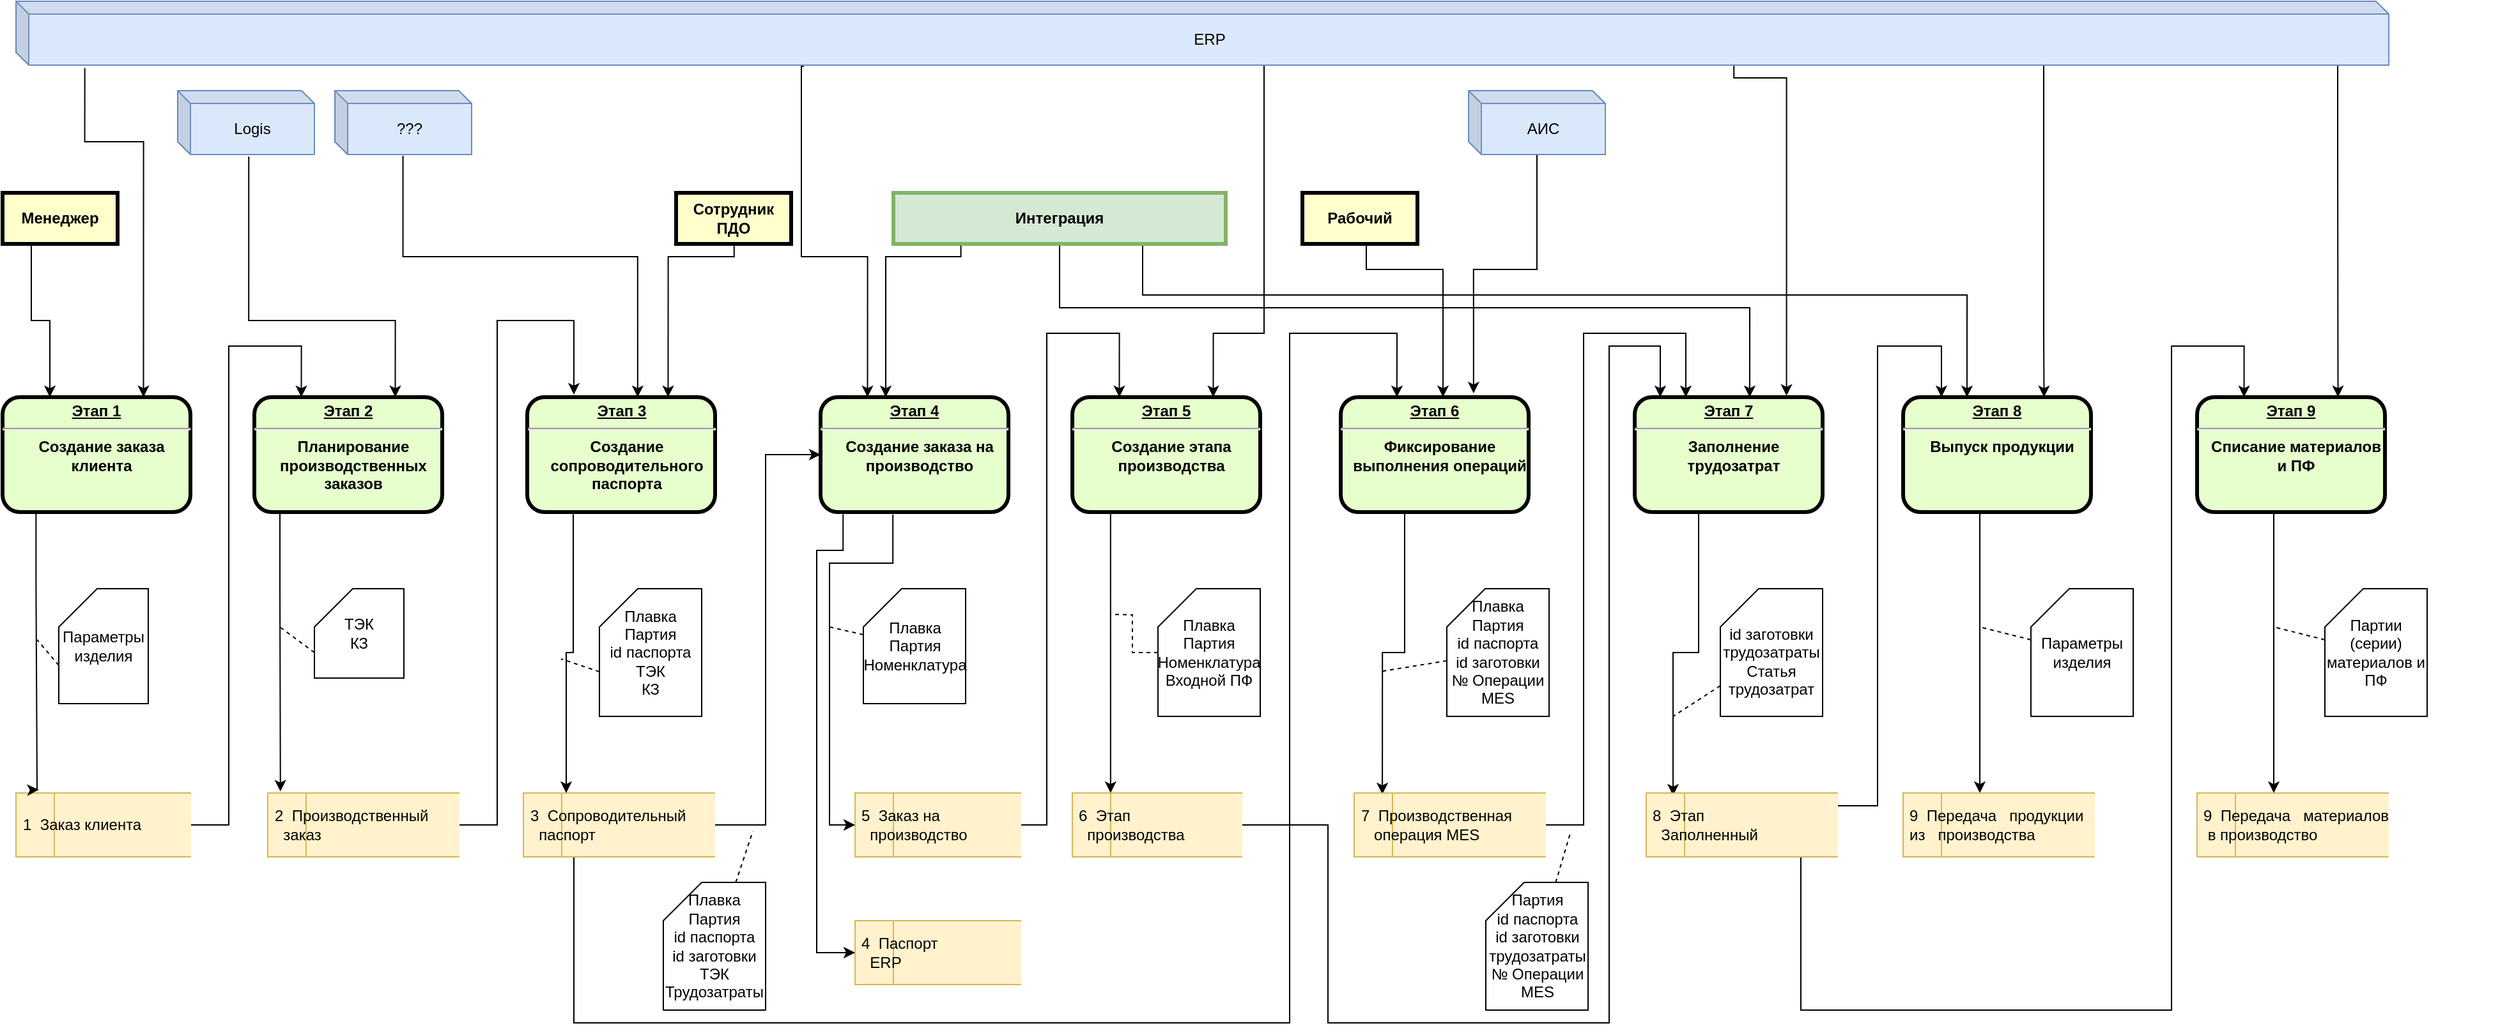 <mxfile version="20.2.3" type="github">
  <diagram name="Page-1" id="c7558073-3199-34d8-9f00-42111426c3f3">
    <mxGraphModel dx="2191" dy="830" grid="1" gridSize="10" guides="1" tooltips="1" connect="1" arrows="1" fold="1" page="1" pageScale="1" pageWidth="826" pageHeight="1169" background="none" math="0" shadow="0">
      <root>
        <mxCell id="0" />
        <mxCell id="1" parent="0" />
        <mxCell id="8" value="&lt;p style=&quot;margin: 0px; margin-top: 4px; text-align: center; text-decoration: underline;&quot;&gt;&lt;strong&gt;Этап 1&lt;/strong&gt;&lt;/p&gt;&lt;hr&gt;&lt;p style=&quot;margin: 0px; margin-left: 8px;&quot;&gt;Создание заказа клиента&lt;/p&gt;" style="verticalAlign=middle;align=center;overflow=fill;fontSize=12;fontFamily=Helvetica;html=1;rounded=1;fontStyle=1;strokeWidth=3;fillColor=#E6FFCC;whiteSpace=wrap;" parent="1" vertex="1">
          <mxGeometry x="-797" y="320" width="147" height="90" as="geometry" />
        </mxCell>
        <mxCell id="12" value="Менеджер" style="whiteSpace=wrap;align=center;verticalAlign=middle;fontStyle=1;strokeWidth=3;fillColor=#FFFFCC" parent="1" vertex="1">
          <mxGeometry x="-797" y="160" width="90" height="40" as="geometry" />
        </mxCell>
        <mxCell id="iLyNXibkhxgOzHxXVg3C-126" style="edgeStyle=orthogonalEdgeStyle;rounded=0;orthogonalLoop=1;jettySize=auto;html=1;entryX=0.75;entryY=0;entryDx=0;entryDy=0;" parent="1" source="iLyNXibkhxgOzHxXVg3C-97" target="iLyNXibkhxgOzHxXVg3C-110" edge="1">
          <mxGeometry relative="1" as="geometry">
            <Array as="points">
              <mxPoint x="800" y="270" />
              <mxPoint x="800" y="270" />
            </Array>
          </mxGeometry>
        </mxCell>
        <mxCell id="iLyNXibkhxgOzHxXVg3C-128" style="edgeStyle=orthogonalEdgeStyle;rounded=0;orthogonalLoop=1;jettySize=auto;html=1;strokeWidth=1;entryX=0.808;entryY=-0.012;entryDx=0;entryDy=0;entryPerimeter=0;exitX=0.724;exitY=0.992;exitDx=0;exitDy=0;exitPerimeter=0;shadow=0;" parent="1" source="iLyNXibkhxgOzHxXVg3C-97" target="iLyNXibkhxgOzHxXVg3C-109" edge="1">
          <mxGeometry relative="1" as="geometry">
            <Array as="points">
              <mxPoint x="558" y="70" />
              <mxPoint x="599" y="70" />
            </Array>
            <mxPoint x="620" y="220" as="targetPoint" />
          </mxGeometry>
        </mxCell>
        <mxCell id="gDf4PboOrb0UgYzDx0ND-14" style="edgeStyle=orthogonalEdgeStyle;rounded=0;orthogonalLoop=1;jettySize=auto;html=1;entryX=0.75;entryY=0;entryDx=0;entryDy=0;" parent="1" source="iLyNXibkhxgOzHxXVg3C-97" target="gDf4PboOrb0UgYzDx0ND-12" edge="1">
          <mxGeometry relative="1" as="geometry">
            <mxPoint x="150" y="318" as="targetPoint" />
            <Array as="points">
              <mxPoint x="190" y="270" />
              <mxPoint x="150" y="270" />
            </Array>
          </mxGeometry>
        </mxCell>
        <mxCell id="gDf4PboOrb0UgYzDx0ND-22" style="edgeStyle=orthogonalEdgeStyle;rounded=0;orthogonalLoop=1;jettySize=auto;html=1;entryX=0.75;entryY=0;entryDx=0;entryDy=0;endArrow=classic;endFill=1;strokeWidth=1;" parent="1" source="iLyNXibkhxgOzHxXVg3C-97" target="gDf4PboOrb0UgYzDx0ND-18" edge="1">
          <mxGeometry relative="1" as="geometry">
            <Array as="points">
              <mxPoint x="1030" y="120" />
              <mxPoint x="1030" y="120" />
            </Array>
          </mxGeometry>
        </mxCell>
        <mxCell id="iLyNXibkhxgOzHxXVg3C-97" value="ERP" style="shape=cube;whiteSpace=wrap;html=1;boundedLbl=1;backgroundOutline=1;darkOpacity=0.05;darkOpacity2=0.1;size=10;fillColor=#dae8fc;strokeColor=#6c8ebf;" parent="1" vertex="1">
          <mxGeometry x="-786.5" y="10" width="1856.5" height="50" as="geometry" />
        </mxCell>
        <mxCell id="iLyNXibkhxgOzHxXVg3C-98" value="Logis" style="shape=cube;whiteSpace=wrap;html=1;boundedLbl=1;backgroundOutline=1;darkOpacity=0.05;darkOpacity2=0.1;size=10;fillColor=#dae8fc;strokeColor=#6c8ebf;" parent="1" vertex="1">
          <mxGeometry x="-660" y="80" width="107" height="50" as="geometry" />
        </mxCell>
        <mxCell id="iLyNXibkhxgOzHxXVg3C-99" value="???" style="shape=cube;whiteSpace=wrap;html=1;boundedLbl=1;backgroundOutline=1;darkOpacity=0.05;darkOpacity2=0.1;size=10;fillColor=#dae8fc;strokeColor=#6c8ebf;" parent="1" vertex="1">
          <mxGeometry x="-537" y="80" width="107" height="50" as="geometry" />
        </mxCell>
        <mxCell id="iLyNXibkhxgOzHxXVg3C-123" style="edgeStyle=orthogonalEdgeStyle;rounded=0;orthogonalLoop=1;jettySize=auto;html=1;entryX=0.707;entryY=-0.033;entryDx=0;entryDy=0;entryPerimeter=0;" parent="1" source="iLyNXibkhxgOzHxXVg3C-100" target="iLyNXibkhxgOzHxXVg3C-108" edge="1">
          <mxGeometry relative="1" as="geometry">
            <mxPoint x="158" y="320" as="targetPoint" />
            <Array as="points">
              <mxPoint x="404" y="220" />
              <mxPoint x="354" y="220" />
            </Array>
          </mxGeometry>
        </mxCell>
        <mxCell id="iLyNXibkhxgOzHxXVg3C-100" value="АИС" style="shape=cube;whiteSpace=wrap;html=1;boundedLbl=1;backgroundOutline=1;darkOpacity=0.05;darkOpacity2=0.1;size=10;fillColor=#dae8fc;strokeColor=#6c8ebf;" parent="1" vertex="1">
          <mxGeometry x="350" y="80" width="107" height="50" as="geometry" />
        </mxCell>
        <mxCell id="iLyNXibkhxgOzHxXVg3C-102" value="Сотрудник ПДО" style="whiteSpace=wrap;align=center;verticalAlign=middle;fontStyle=1;strokeWidth=3;fillColor=#FFFFCC" parent="1" vertex="1">
          <mxGeometry x="-270" y="160" width="90" height="40" as="geometry" />
        </mxCell>
        <mxCell id="iLyNXibkhxgOzHxXVg3C-120" style="edgeStyle=orthogonalEdgeStyle;rounded=0;orthogonalLoop=1;jettySize=auto;html=1;strokeWidth=1;entryX=0.612;entryY=0;entryDx=0;entryDy=0;entryPerimeter=0;shadow=0;" parent="1" source="iLyNXibkhxgOzHxXVg3C-103" target="iLyNXibkhxgOzHxXVg3C-109" edge="1">
          <mxGeometry relative="1" as="geometry">
            <Array as="points">
              <mxPoint x="30" y="250" />
              <mxPoint x="570" y="250" />
            </Array>
            <mxPoint x="540" y="320" as="targetPoint" />
          </mxGeometry>
        </mxCell>
        <mxCell id="iLyNXibkhxgOzHxXVg3C-121" style="edgeStyle=orthogonalEdgeStyle;rounded=0;orthogonalLoop=1;jettySize=auto;html=1;exitX=0.75;exitY=1;exitDx=0;exitDy=0;entryX=0.34;entryY=0;entryDx=0;entryDy=0;entryPerimeter=0;" parent="1" source="iLyNXibkhxgOzHxXVg3C-103" target="iLyNXibkhxgOzHxXVg3C-110" edge="1">
          <mxGeometry relative="1" as="geometry">
            <mxPoint x="540" y="300" as="targetPoint" />
            <Array as="points">
              <mxPoint x="95" y="240" />
              <mxPoint x="740" y="240" />
            </Array>
          </mxGeometry>
        </mxCell>
        <mxCell id="iLyNXibkhxgOzHxXVg3C-103" value="Интеграция" style="whiteSpace=wrap;align=center;verticalAlign=middle;fontStyle=1;strokeWidth=3;fillColor=#d5e8d4;strokeColor=#82b366;" parent="1" vertex="1">
          <mxGeometry x="-100" y="160" width="260" height="40" as="geometry" />
        </mxCell>
        <mxCell id="iLyNXibkhxgOzHxXVg3C-119" style="edgeStyle=orthogonalEdgeStyle;rounded=0;orthogonalLoop=1;jettySize=auto;html=1;" parent="1" source="iLyNXibkhxgOzHxXVg3C-104" target="iLyNXibkhxgOzHxXVg3C-108" edge="1">
          <mxGeometry relative="1" as="geometry">
            <Array as="points">
              <mxPoint x="270" y="220" />
              <mxPoint x="330" y="220" />
            </Array>
          </mxGeometry>
        </mxCell>
        <mxCell id="iLyNXibkhxgOzHxXVg3C-104" value="Рабочий" style="whiteSpace=wrap;align=center;verticalAlign=middle;fontStyle=1;strokeWidth=3;fillColor=#FFFFCC" parent="1" vertex="1">
          <mxGeometry x="220" y="160" width="90" height="40" as="geometry" />
        </mxCell>
        <mxCell id="iLyNXibkhxgOzHxXVg3C-105" value="&lt;p style=&quot;margin: 0px; margin-top: 4px; text-align: center; text-decoration: underline;&quot;&gt;&lt;strong&gt;Этап 2&lt;/strong&gt;&lt;/p&gt;&lt;hr&gt;&lt;p style=&quot;margin: 0px; margin-left: 8px;&quot;&gt;Планирование производственных заказов&lt;/p&gt;" style="verticalAlign=middle;align=center;overflow=fill;fontSize=12;fontFamily=Helvetica;html=1;rounded=1;fontStyle=1;strokeWidth=3;fillColor=#E6FFCC;whiteSpace=wrap;" parent="1" vertex="1">
          <mxGeometry x="-600" y="320" width="147" height="90" as="geometry" />
        </mxCell>
        <mxCell id="iLyNXibkhxgOzHxXVg3C-106" value="&lt;p style=&quot;margin: 0px; margin-top: 4px; text-align: center; text-decoration: underline;&quot;&gt;&lt;strong&gt;Этап 3&lt;/strong&gt;&lt;/p&gt;&lt;hr&gt;&lt;p style=&quot;margin: 0px; margin-left: 8px;&quot;&gt;Создание сопроводительного паспорта&lt;/p&gt;" style="verticalAlign=middle;align=center;overflow=fill;fontSize=12;fontFamily=Helvetica;html=1;rounded=1;fontStyle=1;strokeWidth=3;fillColor=#E6FFCC;whiteSpace=wrap;" parent="1" vertex="1">
          <mxGeometry x="-386.5" y="320" width="147" height="90" as="geometry" />
        </mxCell>
        <mxCell id="iLyNXibkhxgOzHxXVg3C-158" style="edgeStyle=orthogonalEdgeStyle;rounded=0;orthogonalLoop=1;jettySize=auto;html=1;entryX=0.225;entryY=0;entryDx=0;entryDy=0;exitX=0.335;exitY=1.002;exitDx=0;exitDy=0;exitPerimeter=0;entryPerimeter=0;strokeWidth=1;shadow=0;" parent="1" source="gDf4PboOrb0UgYzDx0ND-12" target="iLyNXibkhxgOzHxXVg3C-134" edge="1">
          <mxGeometry relative="1" as="geometry">
            <mxPoint x="-130" y="820" as="targetPoint" />
            <Array as="points">
              <mxPoint x="70" y="410" />
            </Array>
          </mxGeometry>
        </mxCell>
        <mxCell id="iLyNXibkhxgOzHxXVg3C-107" value="&lt;p style=&quot;margin: 0px; margin-top: 4px; text-align: center; text-decoration: underline;&quot;&gt;&lt;strong&gt;Этап 4&lt;/strong&gt;&lt;/p&gt;&lt;hr&gt;&lt;p style=&quot;margin: 0px; margin-left: 8px;&quot;&gt;Создание заказа на производство&lt;/p&gt;" style="verticalAlign=middle;align=center;overflow=fill;fontSize=12;fontFamily=Helvetica;html=1;rounded=1;fontStyle=1;strokeWidth=3;fillColor=#E6FFCC;whiteSpace=wrap;" parent="1" vertex="1">
          <mxGeometry x="-157" y="320" width="147" height="90" as="geometry" />
        </mxCell>
        <mxCell id="iLyNXibkhxgOzHxXVg3C-148" style="edgeStyle=orthogonalEdgeStyle;rounded=0;orthogonalLoop=1;jettySize=auto;html=1;entryX=0.147;entryY=0.02;entryDx=0;entryDy=0;entryPerimeter=0;strokeWidth=1;shadow=0;sketch=0;" parent="1" source="iLyNXibkhxgOzHxXVg3C-108" target="iLyNXibkhxgOzHxXVg3C-135" edge="1">
          <mxGeometry relative="1" as="geometry">
            <Array as="points">
              <mxPoint x="300" y="520" />
              <mxPoint x="282" y="520" />
            </Array>
          </mxGeometry>
        </mxCell>
        <mxCell id="iLyNXibkhxgOzHxXVg3C-108" value="&lt;p style=&quot;margin: 0px; margin-top: 4px; text-align: center; text-decoration: underline;&quot;&gt;&lt;strong&gt;Этап 6&lt;/strong&gt;&lt;/p&gt;&lt;hr&gt;&lt;p style=&quot;margin: 0px; margin-left: 8px;&quot;&gt;Фиксирование выполнения операций&lt;/p&gt;" style="verticalAlign=middle;align=center;overflow=fill;fontSize=12;fontFamily=Helvetica;html=1;rounded=1;fontStyle=1;strokeWidth=3;fillColor=#E6FFCC;whiteSpace=wrap;" parent="1" vertex="1">
          <mxGeometry x="250" y="320" width="147" height="90" as="geometry" />
        </mxCell>
        <mxCell id="iLyNXibkhxgOzHxXVg3C-151" style="edgeStyle=orthogonalEdgeStyle;rounded=0;orthogonalLoop=1;jettySize=auto;html=1;entryX=0.14;entryY=0.04;entryDx=0;entryDy=0;entryPerimeter=0;" parent="1" source="iLyNXibkhxgOzHxXVg3C-109" target="iLyNXibkhxgOzHxXVg3C-136" edge="1">
          <mxGeometry relative="1" as="geometry">
            <Array as="points">
              <mxPoint x="530" y="520" />
              <mxPoint x="510" y="520" />
            </Array>
          </mxGeometry>
        </mxCell>
        <mxCell id="iLyNXibkhxgOzHxXVg3C-109" value="&lt;p style=&quot;margin: 0px; margin-top: 4px; text-align: center; text-decoration: underline;&quot;&gt;&lt;strong&gt;Этап 7&lt;/strong&gt;&lt;/p&gt;&lt;hr&gt;&lt;p style=&quot;margin: 0px; margin-left: 8px;&quot;&gt;Заполнение трудозатрат&lt;/p&gt;" style="verticalAlign=middle;align=center;overflow=fill;fontSize=12;fontFamily=Helvetica;html=1;rounded=1;fontStyle=1;strokeWidth=3;fillColor=#E6FFCC;whiteSpace=wrap;shadow=0;" parent="1" vertex="1">
          <mxGeometry x="480" y="320" width="147" height="90" as="geometry" />
        </mxCell>
        <mxCell id="iLyNXibkhxgOzHxXVg3C-155" style="edgeStyle=orthogonalEdgeStyle;rounded=0;orthogonalLoop=1;jettySize=auto;html=1;" parent="1" source="iLyNXibkhxgOzHxXVg3C-110" target="iLyNXibkhxgOzHxXVg3C-137" edge="1">
          <mxGeometry relative="1" as="geometry">
            <Array as="points">
              <mxPoint x="750" y="550" />
              <mxPoint x="750" y="550" />
            </Array>
          </mxGeometry>
        </mxCell>
        <mxCell id="iLyNXibkhxgOzHxXVg3C-110" value="&lt;p style=&quot;margin: 0px; margin-top: 4px; text-align: center; text-decoration: underline;&quot;&gt;&lt;strong&gt;Этап 8&lt;/strong&gt;&lt;/p&gt;&lt;hr&gt;&lt;p style=&quot;margin: 0px; margin-left: 8px;&quot;&gt;Выпуск продукции&lt;/p&gt;" style="verticalAlign=middle;align=center;overflow=fill;fontSize=12;fontFamily=Helvetica;html=1;rounded=1;fontStyle=1;strokeWidth=3;fillColor=#E6FFCC;whiteSpace=wrap;" parent="1" vertex="1">
          <mxGeometry x="690" y="320" width="147" height="90" as="geometry" />
        </mxCell>
        <mxCell id="iLyNXibkhxgOzHxXVg3C-129" value="1&lt;span style=&quot;white-space: pre;&quot;&gt;	&lt;/span&gt;&amp;nbsp;Заказ клиента" style="html=1;dashed=0;whitespace=wrap;shape=mxgraph.dfd.dataStoreID;align=left;spacingLeft=3;points=[[0,0],[0.5,0],[1,0],[0,0.5],[1,0.5],[0,1],[0.5,1],[1,1]];fillColor=#fff2cc;strokeColor=#d6b656;" parent="1" vertex="1">
          <mxGeometry x="-786.5" y="630" width="137" height="50" as="geometry" />
        </mxCell>
        <mxCell id="iLyNXibkhxgOzHxXVg3C-130" value="2&lt;span style=&quot;white-space: pre;&quot;&gt;	&lt;/span&gt;&amp;nbsp;Производственный &lt;span style=&quot;white-space: pre;&quot;&gt;	&lt;/span&gt;&amp;nbsp;заказ" style="html=1;dashed=0;whitespace=wrap;shape=mxgraph.dfd.dataStoreID;align=left;spacingLeft=3;points=[[0,0],[0.5,0],[1,0],[0,0.5],[1,0.5],[0,1],[0.5,1],[1,1]];whiteSpace=wrap;fillColor=#fff2cc;strokeColor=#d6b656;" parent="1" vertex="1">
          <mxGeometry x="-589.5" y="630" width="150" height="50" as="geometry" />
        </mxCell>
        <mxCell id="iLyNXibkhxgOzHxXVg3C-143" style="edgeStyle=orthogonalEdgeStyle;rounded=0;orthogonalLoop=1;jettySize=auto;html=1;entryX=0.299;entryY=0;entryDx=0;entryDy=0;entryPerimeter=0;" parent="1" source="iLyNXibkhxgOzHxXVg3C-131" target="iLyNXibkhxgOzHxXVg3C-108" edge="1">
          <mxGeometry relative="1" as="geometry">
            <mxPoint x="250" y="300" as="targetPoint" />
            <Array as="points">
              <mxPoint x="-350" y="810" />
              <mxPoint x="210" y="810" />
              <mxPoint x="210" y="270" />
              <mxPoint x="294" y="270" />
            </Array>
          </mxGeometry>
        </mxCell>
        <mxCell id="iLyNXibkhxgOzHxXVg3C-131" value="3&lt;span style=&quot;white-space: pre;&quot;&gt;	&lt;/span&gt;&amp;nbsp;Сопроводительный &lt;span style=&quot;white-space: pre;&quot;&gt;	&lt;/span&gt;&amp;nbsp;паспорт" style="html=1;dashed=0;whitespace=wrap;shape=mxgraph.dfd.dataStoreID;align=left;spacingLeft=3;points=[[0,0],[0.5,0],[1,0],[0,0.5],[1,0.5],[0,1],[0.5,1],[1,1]];whiteSpace=wrap;fillColor=#fff2cc;strokeColor=#d6b656;" parent="1" vertex="1">
          <mxGeometry x="-389.5" y="630" width="150" height="50" as="geometry" />
        </mxCell>
        <mxCell id="iLyNXibkhxgOzHxXVg3C-132" value="4&lt;span style=&quot;white-space: pre;&quot;&gt;	&lt;/span&gt;&amp;nbsp;Паспорт&amp;nbsp;&lt;span style=&quot;white-space: pre;&quot;&gt;	&lt;/span&gt;&amp;nbsp;&lt;br&gt;&lt;span style=&quot;white-space: pre;&quot;&gt;	&lt;/span&gt;&amp;nbsp;ERP" style="html=1;dashed=0;whitespace=wrap;shape=mxgraph.dfd.dataStoreID;align=left;spacingLeft=3;points=[[0,0],[0.5,0],[1,0],[0,0.5],[1,0.5],[0,1],[0.5,1],[1,1]];whiteSpace=wrap;fillColor=#fff2cc;strokeColor=#d6b656;" parent="1" vertex="1">
          <mxGeometry x="-130" y="730" width="130" height="50" as="geometry" />
        </mxCell>
        <mxCell id="gDf4PboOrb0UgYzDx0ND-13" style="edgeStyle=orthogonalEdgeStyle;rounded=0;orthogonalLoop=1;jettySize=auto;html=1;entryX=0.25;entryY=0;entryDx=0;entryDy=0;exitX=1;exitY=0.5;exitDx=0;exitDy=0;" parent="1" source="iLyNXibkhxgOzHxXVg3C-133" target="gDf4PboOrb0UgYzDx0ND-12" edge="1">
          <mxGeometry relative="1" as="geometry">
            <mxPoint y="730" as="sourcePoint" />
            <Array as="points">
              <mxPoint x="20" y="655" />
              <mxPoint x="20" y="270" />
              <mxPoint x="77" y="270" />
            </Array>
          </mxGeometry>
        </mxCell>
        <mxCell id="iLyNXibkhxgOzHxXVg3C-133" value="5&lt;span style=&quot;white-space: pre;&quot;&gt;	&lt;/span&gt;&amp;nbsp;Заказ на &lt;span style=&quot;white-space: pre;&quot;&gt;	&lt;/span&gt;&amp;nbsp;производство" style="html=1;dashed=0;whitespace=wrap;shape=mxgraph.dfd.dataStoreID;align=left;spacingLeft=3;points=[[0,0],[0.5,0],[1,0],[0,0.5],[1,0.5],[0,1],[0.5,1],[1,1]];whiteSpace=wrap;fillColor=#fff2cc;strokeColor=#d6b656;" parent="1" vertex="1">
          <mxGeometry x="-130" y="630" width="130" height="50" as="geometry" />
        </mxCell>
        <mxCell id="iLyNXibkhxgOzHxXVg3C-150" style="edgeStyle=orthogonalEdgeStyle;rounded=0;orthogonalLoop=1;jettySize=auto;html=1;exitX=1;exitY=0.5;exitDx=0;exitDy=0;strokeWidth=1;entryX=0.136;entryY=0;entryDx=0;entryDy=0;entryPerimeter=0;shadow=0;" parent="1" source="iLyNXibkhxgOzHxXVg3C-134" target="iLyNXibkhxgOzHxXVg3C-109" edge="1">
          <mxGeometry relative="1" as="geometry">
            <mxPoint x="490" y="300" as="targetPoint" />
            <Array as="points">
              <mxPoint x="240" y="655" />
              <mxPoint x="240" y="810" />
              <mxPoint x="460" y="810" />
              <mxPoint x="460" y="280" />
              <mxPoint x="500" y="280" />
            </Array>
          </mxGeometry>
        </mxCell>
        <mxCell id="iLyNXibkhxgOzHxXVg3C-134" value="6&lt;span style=&quot;white-space: pre;&quot;&gt;	&lt;/span&gt;&amp;nbsp;Этап&lt;br&gt;&lt;span style=&quot;white-space: pre;&quot;&gt;	&lt;/span&gt;&amp;nbsp;производства" style="html=1;dashed=0;whitespace=wrap;shape=mxgraph.dfd.dataStoreID;align=left;spacingLeft=3;points=[[0,0],[0.5,0],[1,0],[0,0.5],[1,0.5],[0,1],[0.5,1],[1,1]];whiteSpace=wrap;fillColor=#fff2cc;strokeColor=#d6b656;" parent="1" vertex="1">
          <mxGeometry x="40" y="630" width="133" height="50" as="geometry" />
        </mxCell>
        <mxCell id="iLyNXibkhxgOzHxXVg3C-149" style="edgeStyle=orthogonalEdgeStyle;rounded=0;orthogonalLoop=1;jettySize=auto;html=1;strokeWidth=1;entryX=0.272;entryY=0;entryDx=0;entryDy=0;entryPerimeter=0;shadow=0;" parent="1" source="iLyNXibkhxgOzHxXVg3C-135" target="iLyNXibkhxgOzHxXVg3C-109" edge="1">
          <mxGeometry relative="1" as="geometry">
            <mxPoint x="530" y="300" as="targetPoint" />
            <Array as="points">
              <mxPoint x="440" y="655" />
              <mxPoint x="440" y="270" />
              <mxPoint x="520" y="270" />
            </Array>
          </mxGeometry>
        </mxCell>
        <mxCell id="iLyNXibkhxgOzHxXVg3C-135" value="7&lt;span style=&quot;white-space: pre;&quot;&gt;	&lt;/span&gt;&amp;nbsp;Производственная&lt;br&gt;&amp;nbsp;&lt;span style=&quot;white-space: pre;&quot;&gt;	&lt;/span&gt;&amp;nbsp;операция MES" style="html=1;dashed=0;whitespace=wrap;shape=mxgraph.dfd.dataStoreID;align=left;spacingLeft=3;points=[[0,0],[0.5,0],[1,0],[0,0.5],[1,0.5],[0,1],[0.5,1],[1,1]];whiteSpace=wrap;fillColor=#fff2cc;strokeColor=#d6b656;" parent="1" vertex="1">
          <mxGeometry x="260.5" y="630" width="150" height="50" as="geometry" />
        </mxCell>
        <mxCell id="iLyNXibkhxgOzHxXVg3C-154" style="edgeStyle=orthogonalEdgeStyle;rounded=0;orthogonalLoop=1;jettySize=auto;html=1;entryX=0.204;entryY=0;entryDx=0;entryDy=0;entryPerimeter=0;" parent="1" source="iLyNXibkhxgOzHxXVg3C-136" target="iLyNXibkhxgOzHxXVg3C-110" edge="1">
          <mxGeometry relative="1" as="geometry">
            <mxPoint x="554" y="300" as="targetPoint" />
            <Array as="points">
              <mxPoint x="670" y="640" />
              <mxPoint x="670" y="280" />
              <mxPoint x="720" y="280" />
            </Array>
          </mxGeometry>
        </mxCell>
        <mxCell id="gDf4PboOrb0UgYzDx0ND-23" style="edgeStyle=orthogonalEdgeStyle;rounded=0;orthogonalLoop=1;jettySize=auto;html=1;entryX=0.25;entryY=0;entryDx=0;entryDy=0;endArrow=classic;endFill=1;strokeWidth=1;" parent="1" source="iLyNXibkhxgOzHxXVg3C-136" target="gDf4PboOrb0UgYzDx0ND-18" edge="1">
          <mxGeometry relative="1" as="geometry">
            <Array as="points">
              <mxPoint x="610" y="800" />
              <mxPoint x="900" y="800" />
              <mxPoint x="900" y="280" />
              <mxPoint x="957" y="280" />
            </Array>
          </mxGeometry>
        </mxCell>
        <mxCell id="iLyNXibkhxgOzHxXVg3C-136" value="8&lt;span style=&quot;white-space: pre;&quot;&gt;	&lt;/span&gt;&amp;nbsp;Этап&amp;nbsp;&lt;br&gt;&lt;span style=&quot;white-space: pre;&quot;&gt;	&lt;/span&gt;&amp;nbsp;Заполненный" style="html=1;dashed=0;whitespace=wrap;shape=mxgraph.dfd.dataStoreID;align=left;spacingLeft=3;points=[[0,0],[0.5,0],[1,0],[0,0.5],[1,0.5],[0,1],[0.5,1],[1,1]];whiteSpace=wrap;fillColor=#fff2cc;strokeColor=#d6b656;" parent="1" vertex="1">
          <mxGeometry x="489" y="630" width="150" height="50" as="geometry" />
        </mxCell>
        <mxCell id="iLyNXibkhxgOzHxXVg3C-137" value="9&lt;span style=&quot;white-space: pre;&quot;&gt;	&lt;/span&gt;&amp;nbsp;Передача &lt;span style=&quot;white-space: pre;&quot;&gt;	&lt;/span&gt;&amp;nbsp;продукции из &lt;span style=&quot;white-space: pre;&quot;&gt;	&lt;/span&gt;&amp;nbsp;производства" style="html=1;dashed=0;whitespace=wrap;shape=mxgraph.dfd.dataStoreID;align=left;spacingLeft=3;points=[[0,0],[0.5,0],[1,0],[0,0.5],[1,0.5],[0,1],[0.5,1],[1,1]];whiteSpace=wrap;fillColor=#fff2cc;strokeColor=#d6b656;" parent="1" vertex="1">
          <mxGeometry x="690" y="630" width="150" height="50" as="geometry" />
        </mxCell>
        <mxCell id="iLyNXibkhxgOzHxXVg3C-168" style="rounded=0;orthogonalLoop=1;jettySize=auto;html=1;exitX=0;exitY=0;exitDx=0;exitDy=65;exitPerimeter=0;elbow=vertical;endArrow=none;endFill=0;dashed=1;" parent="1" source="iLyNXibkhxgOzHxXVg3C-159" edge="1">
          <mxGeometry relative="1" as="geometry">
            <mxPoint x="-360" y="525" as="targetPoint" />
          </mxGeometry>
        </mxCell>
        <mxCell id="iLyNXibkhxgOzHxXVg3C-159" value="Плавка&lt;br&gt;Партия&lt;br&gt;id паспорта&lt;br&gt;ТЭК&lt;br&gt;КЗ" style="shape=card;whiteSpace=wrap;html=1;" parent="1" vertex="1">
          <mxGeometry x="-330" y="470" width="80" height="100" as="geometry" />
        </mxCell>
        <mxCell id="iLyNXibkhxgOzHxXVg3C-167" style="rounded=0;orthogonalLoop=1;jettySize=auto;html=1;exitX=0;exitY=0;exitDx=0;exitDy=50;exitPerimeter=0;elbow=vertical;endArrow=none;endFill=0;dashed=1;" parent="1" source="iLyNXibkhxgOzHxXVg3C-160" edge="1">
          <mxGeometry relative="1" as="geometry">
            <mxPoint x="-580" y="500" as="targetPoint" />
          </mxGeometry>
        </mxCell>
        <mxCell id="iLyNXibkhxgOzHxXVg3C-160" value="ТЭК&lt;br&gt;КЗ" style="shape=card;whiteSpace=wrap;html=1;" parent="1" vertex="1">
          <mxGeometry x="-553" y="470" width="70" height="70" as="geometry" />
        </mxCell>
        <mxCell id="iLyNXibkhxgOzHxXVg3C-166" style="rounded=0;orthogonalLoop=1;jettySize=auto;html=1;exitX=0;exitY=0;exitDx=0;exitDy=60;exitPerimeter=0;elbow=vertical;endArrow=none;endFill=0;dashed=1;" parent="1" source="iLyNXibkhxgOzHxXVg3C-161" edge="1">
          <mxGeometry relative="1" as="geometry">
            <mxPoint x="-770" y="510" as="targetPoint" />
          </mxGeometry>
        </mxCell>
        <mxCell id="iLyNXibkhxgOzHxXVg3C-161" value="Параметры изделия" style="shape=card;whiteSpace=wrap;html=1;" parent="1" vertex="1">
          <mxGeometry x="-753" y="470" width="70" height="90" as="geometry" />
        </mxCell>
        <mxCell id="iLyNXibkhxgOzHxXVg3C-172" style="rounded=0;orthogonalLoop=1;jettySize=auto;html=1;elbow=vertical;dashed=1;endArrow=none;endFill=0;" parent="1" source="iLyNXibkhxgOzHxXVg3C-170" edge="1">
          <mxGeometry relative="1" as="geometry">
            <mxPoint x="-210" y="660" as="targetPoint" />
          </mxGeometry>
        </mxCell>
        <mxCell id="iLyNXibkhxgOzHxXVg3C-170" value="Плавка&lt;br&gt;Партия&lt;br&gt;id паспорта&lt;br&gt;id заготовки&lt;br&gt;ТЭК&lt;br&gt;Трудозатраты" style="shape=card;whiteSpace=wrap;html=1;" parent="1" vertex="1">
          <mxGeometry x="-280" y="700" width="80" height="100" as="geometry" />
        </mxCell>
        <mxCell id="iLyNXibkhxgOzHxXVg3C-174" style="edgeStyle=none;rounded=0;orthogonalLoop=1;jettySize=auto;html=1;dashed=1;endArrow=none;endFill=0;elbow=vertical;" parent="1" source="iLyNXibkhxgOzHxXVg3C-173" edge="1">
          <mxGeometry relative="1" as="geometry">
            <mxPoint x="-150" y="500" as="targetPoint" />
          </mxGeometry>
        </mxCell>
        <mxCell id="iLyNXibkhxgOzHxXVg3C-173" value="Плавка&lt;br&gt;Партия&lt;br&gt;Номенклатура&lt;br&gt;" style="shape=card;whiteSpace=wrap;html=1;" parent="1" vertex="1">
          <mxGeometry x="-123.5" y="470" width="80" height="90" as="geometry" />
        </mxCell>
        <mxCell id="iLyNXibkhxgOzHxXVg3C-176" style="edgeStyle=none;rounded=0;orthogonalLoop=1;jettySize=auto;html=1;dashed=1;endArrow=none;endFill=0;elbow=vertical;" parent="1" source="iLyNXibkhxgOzHxXVg3C-175" edge="1">
          <mxGeometry relative="1" as="geometry">
            <mxPoint x="280" y="535.0" as="targetPoint" />
          </mxGeometry>
        </mxCell>
        <mxCell id="iLyNXibkhxgOzHxXVg3C-175" value="Плавка&lt;br&gt;Партия&lt;br&gt;id паспорта&lt;br&gt;id заготовки&lt;br&gt;№ Операции MES" style="shape=card;whiteSpace=wrap;html=1;" parent="1" vertex="1">
          <mxGeometry x="333" y="470" width="80" height="100" as="geometry" />
        </mxCell>
        <mxCell id="iLyNXibkhxgOzHxXVg3C-178" style="edgeStyle=none;rounded=0;orthogonalLoop=1;jettySize=auto;html=1;dashed=1;endArrow=none;endFill=0;elbow=vertical;" parent="1" source="iLyNXibkhxgOzHxXVg3C-177" edge="1">
          <mxGeometry relative="1" as="geometry">
            <mxPoint x="430" y="660" as="targetPoint" />
          </mxGeometry>
        </mxCell>
        <mxCell id="iLyNXibkhxgOzHxXVg3C-177" value="Партия&lt;br&gt;id паспорта&lt;br&gt;id заготовки&lt;br&gt;трудозатраты&lt;br&gt;№ Операции MES" style="shape=card;whiteSpace=wrap;html=1;" parent="1" vertex="1">
          <mxGeometry x="363.5" y="700" width="80" height="100" as="geometry" />
        </mxCell>
        <mxCell id="iLyNXibkhxgOzHxXVg3C-182" style="edgeStyle=none;rounded=0;orthogonalLoop=1;jettySize=auto;html=1;dashed=1;endArrow=none;endFill=0;elbow=vertical;" parent="1" source="iLyNXibkhxgOzHxXVg3C-180" edge="1">
          <mxGeometry relative="1" as="geometry">
            <mxPoint x="510" y="570" as="targetPoint" />
          </mxGeometry>
        </mxCell>
        <mxCell id="iLyNXibkhxgOzHxXVg3C-180" value="&lt;br&gt;id заготовки&lt;br&gt;трудозатраты&lt;br&gt;Статья трудозатрат" style="shape=card;whiteSpace=wrap;html=1;" parent="1" vertex="1">
          <mxGeometry x="547" y="470" width="80" height="100" as="geometry" />
        </mxCell>
        <mxCell id="iLyNXibkhxgOzHxXVg3C-185" style="edgeStyle=none;rounded=0;orthogonalLoop=1;jettySize=auto;html=1;dashed=1;endArrow=none;endFill=0;elbow=vertical;" parent="1" source="iLyNXibkhxgOzHxXVg3C-181" edge="1">
          <mxGeometry relative="1" as="geometry">
            <mxPoint x="750" y="500" as="targetPoint" />
          </mxGeometry>
        </mxCell>
        <mxCell id="iLyNXibkhxgOzHxXVg3C-181" value="Параметры изделия" style="shape=card;whiteSpace=wrap;html=1;" parent="1" vertex="1">
          <mxGeometry x="790" y="470" width="80" height="100" as="geometry" />
        </mxCell>
        <mxCell id="gDf4PboOrb0UgYzDx0ND-12" value="&lt;p style=&quot;margin: 0px; margin-top: 4px; text-align: center; text-decoration: underline;&quot;&gt;&lt;strong&gt;Этап 5&lt;/strong&gt;&lt;/p&gt;&lt;hr&gt;&lt;p style=&quot;margin: 0px; margin-left: 8px;&quot;&gt;Создание этапа производства&lt;/p&gt;" style="verticalAlign=middle;align=center;overflow=fill;fontSize=12;fontFamily=Helvetica;html=1;rounded=1;fontStyle=1;strokeWidth=3;fillColor=#E6FFCC;whiteSpace=wrap;" parent="1" vertex="1">
          <mxGeometry x="40" y="320" width="147" height="90" as="geometry" />
        </mxCell>
        <mxCell id="gDf4PboOrb0UgYzDx0ND-16" style="edgeStyle=orthogonalEdgeStyle;rounded=0;orthogonalLoop=1;jettySize=auto;html=1;strokeWidth=1;dashed=1;endArrow=none;endFill=0;" parent="1" source="gDf4PboOrb0UgYzDx0ND-15" edge="1">
          <mxGeometry relative="1" as="geometry">
            <mxPoint x="70" y="490" as="targetPoint" />
          </mxGeometry>
        </mxCell>
        <mxCell id="gDf4PboOrb0UgYzDx0ND-15" value="Плавка&lt;br&gt;Партия&lt;br&gt;Номенклатура&lt;br&gt;Входной ПФ" style="shape=card;whiteSpace=wrap;html=1;" parent="1" vertex="1">
          <mxGeometry x="107" y="470" width="80" height="100" as="geometry" />
        </mxCell>
        <mxCell id="gDf4PboOrb0UgYzDx0ND-17" style="edgeStyle=orthogonalEdgeStyle;rounded=0;orthogonalLoop=1;jettySize=auto;html=1;" parent="1" source="gDf4PboOrb0UgYzDx0ND-18" target="gDf4PboOrb0UgYzDx0ND-19" edge="1">
          <mxGeometry relative="1" as="geometry">
            <Array as="points">
              <mxPoint x="980" y="550" />
              <mxPoint x="980" y="550" />
            </Array>
          </mxGeometry>
        </mxCell>
        <mxCell id="gDf4PboOrb0UgYzDx0ND-18" value="&lt;p style=&quot;margin: 0px; margin-top: 4px; text-align: center; text-decoration: underline;&quot;&gt;&lt;strong&gt;Этап 9&lt;/strong&gt;&lt;/p&gt;&lt;hr&gt;&lt;p style=&quot;margin: 0px; margin-left: 8px;&quot;&gt;Списание материалов и ПФ&lt;/p&gt;" style="verticalAlign=middle;align=center;overflow=fill;fontSize=12;fontFamily=Helvetica;html=1;rounded=1;fontStyle=1;strokeWidth=3;fillColor=#E6FFCC;whiteSpace=wrap;" parent="1" vertex="1">
          <mxGeometry x="920" y="320" width="147" height="90" as="geometry" />
        </mxCell>
        <mxCell id="gDf4PboOrb0UgYzDx0ND-19" value="9&lt;span style=&quot;white-space: pre;&quot;&gt;	&lt;/span&gt;&amp;nbsp;Передача &lt;span style=&quot;white-space: pre;&quot;&gt;	&lt;/span&gt;&amp;nbsp;материалов &lt;span style=&quot;white-space: pre;&quot;&gt;	&lt;/span&gt;в&amp;nbsp;производство" style="html=1;dashed=0;whitespace=wrap;shape=mxgraph.dfd.dataStoreID;align=left;spacingLeft=3;points=[[0,0],[0.5,0],[1,0],[0,0.5],[1,0.5],[0,1],[0.5,1],[1,1]];whiteSpace=wrap;fillColor=#fff2cc;strokeColor=#d6b656;" parent="1" vertex="1">
          <mxGeometry x="920" y="630" width="150" height="50" as="geometry" />
        </mxCell>
        <mxCell id="gDf4PboOrb0UgYzDx0ND-20" style="edgeStyle=none;rounded=0;orthogonalLoop=1;jettySize=auto;html=1;dashed=1;endArrow=none;endFill=0;elbow=vertical;" parent="1" source="gDf4PboOrb0UgYzDx0ND-21" edge="1">
          <mxGeometry relative="1" as="geometry">
            <mxPoint x="980" y="500" as="targetPoint" />
          </mxGeometry>
        </mxCell>
        <mxCell id="gDf4PboOrb0UgYzDx0ND-21" value="Партии (серии) материалов и ПФ" style="shape=card;whiteSpace=wrap;html=1;" parent="1" vertex="1">
          <mxGeometry x="1020" y="470" width="80" height="100" as="geometry" />
        </mxCell>
        <mxCell id="gDf4PboOrb0UgYzDx0ND-108" value="1" parent="0" />
        <mxCell id="gDf4PboOrb0UgYzDx0ND-111" value="" style="edgeStyle=orthogonalEdgeStyle;rounded=0;orthogonalLoop=1;jettySize=auto;html=1;strokeWidth=1;exitX=0.178;exitY=1.013;exitDx=0;exitDy=0;exitPerimeter=0;entryX=0.13;entryY=-0.051;entryDx=0;entryDy=0;entryPerimeter=0;" parent="gDf4PboOrb0UgYzDx0ND-108" source="8" target="iLyNXibkhxgOzHxXVg3C-129" edge="1">
          <mxGeometry relative="1" as="geometry">
            <Array as="points">
              <mxPoint x="-771" y="470" />
              <mxPoint x="-770" y="470" />
              <mxPoint x="-770" y="627" />
            </Array>
            <mxPoint x="-770" y="440" as="sourcePoint" />
            <mxPoint x="-770" y="600" as="targetPoint" />
          </mxGeometry>
        </mxCell>
        <mxCell id="gDf4PboOrb0UgYzDx0ND-112" style="edgeStyle=orthogonalEdgeStyle;rounded=0;orthogonalLoop=1;jettySize=auto;html=1;strokeWidth=1;exitX=0.25;exitY=1;exitDx=0;exitDy=0;" parent="gDf4PboOrb0UgYzDx0ND-108" source="12" edge="1">
          <mxGeometry relative="1" as="geometry">
            <mxPoint x="-760" y="320" as="targetPoint" />
            <mxPoint x="-770" y="210" as="sourcePoint" />
            <Array as="points">
              <mxPoint x="-774" y="260" />
              <mxPoint x="-760" y="260" />
            </Array>
          </mxGeometry>
        </mxCell>
        <mxCell id="gDf4PboOrb0UgYzDx0ND-113" style="edgeStyle=orthogonalEdgeStyle;rounded=0;orthogonalLoop=1;jettySize=auto;html=1;entryX=0.75;entryY=0;entryDx=0;entryDy=0;strokeWidth=1;exitX=0.029;exitY=1.045;exitDx=0;exitDy=0;exitPerimeter=0;" parent="gDf4PboOrb0UgYzDx0ND-108" source="iLyNXibkhxgOzHxXVg3C-97" edge="1">
          <mxGeometry relative="1" as="geometry">
            <Array as="points">
              <mxPoint x="-733" y="120" />
              <mxPoint x="-687" y="120" />
            </Array>
            <mxPoint x="-730" y="80" as="sourcePoint" />
            <mxPoint x="-686.75" y="320" as="targetPoint" />
          </mxGeometry>
        </mxCell>
        <mxCell id="gDf4PboOrb0UgYzDx0ND-114" value="2" parent="0" />
        <mxCell id="gDf4PboOrb0UgYzDx0ND-115" style="edgeStyle=orthogonalEdgeStyle;rounded=0;orthogonalLoop=1;jettySize=auto;html=1;entryX=0.75;entryY=0;entryDx=0;entryDy=0;strokeWidth=1;exitX=0.52;exitY=1.033;exitDx=0;exitDy=0;exitPerimeter=0;" parent="gDf4PboOrb0UgYzDx0ND-114" source="iLyNXibkhxgOzHxXVg3C-98" target="iLyNXibkhxgOzHxXVg3C-105" edge="1">
          <mxGeometry relative="1" as="geometry">
            <Array as="points">
              <mxPoint x="-604" y="260" />
              <mxPoint x="-490" y="260" />
            </Array>
            <mxPoint x="-600" y="140" as="sourcePoint" />
            <mxPoint x="-490" y="310" as="targetPoint" />
          </mxGeometry>
        </mxCell>
        <mxCell id="gDf4PboOrb0UgYzDx0ND-116" value="" style="edgeStyle=orthogonalEdgeStyle;rounded=0;orthogonalLoop=1;jettySize=auto;html=1;entryX=0.066;entryY=-0.024;entryDx=0;entryDy=0;entryPerimeter=0;strokeWidth=1;" parent="gDf4PboOrb0UgYzDx0ND-114" target="iLyNXibkhxgOzHxXVg3C-130" edge="1">
          <mxGeometry relative="1" as="geometry">
            <Array as="points">
              <mxPoint x="-580" y="470" />
            </Array>
            <mxPoint x="-580" y="410" as="sourcePoint" />
            <mxPoint x="-580" y="610" as="targetPoint" />
          </mxGeometry>
        </mxCell>
        <mxCell id="gDf4PboOrb0UgYzDx0ND-117" style="edgeStyle=orthogonalEdgeStyle;rounded=0;orthogonalLoop=1;jettySize=auto;html=1;entryX=0.25;entryY=0;entryDx=0;entryDy=0;exitX=1;exitY=0.5;exitDx=0;exitDy=0;strokeWidth=1;" parent="gDf4PboOrb0UgYzDx0ND-114" source="iLyNXibkhxgOzHxXVg3C-129" target="iLyNXibkhxgOzHxXVg3C-105" edge="1">
          <mxGeometry relative="1" as="geometry">
            <mxPoint x="-640" y="670" as="sourcePoint" />
            <mxPoint x="-560" y="300" as="targetPoint" />
            <Array as="points">
              <mxPoint x="-620" y="655" />
              <mxPoint x="-620" y="280" />
              <mxPoint x="-563" y="280" />
            </Array>
          </mxGeometry>
        </mxCell>
        <mxCell id="gDf4PboOrb0UgYzDx0ND-118" value="3" parent="0" />
        <mxCell id="gDf4PboOrb0UgYzDx0ND-120" style="edgeStyle=orthogonalEdgeStyle;rounded=0;orthogonalLoop=1;jettySize=auto;html=1;exitX=0.498;exitY=1.02;exitDx=0;exitDy=0;exitPerimeter=0;entryX=0.588;entryY=0;entryDx=0;entryDy=0;entryPerimeter=0;strokeWidth=1;" parent="gDf4PboOrb0UgYzDx0ND-118" source="iLyNXibkhxgOzHxXVg3C-99" target="iLyNXibkhxgOzHxXVg3C-106" edge="1">
          <mxGeometry relative="1" as="geometry">
            <Array as="points">
              <mxPoint x="-484" y="210" />
              <mxPoint x="-300" y="210" />
            </Array>
            <mxPoint x="-483.5" y="130" as="sourcePoint" />
            <mxPoint x="-300" y="310" as="targetPoint" />
          </mxGeometry>
        </mxCell>
        <mxCell id="gDf4PboOrb0UgYzDx0ND-121" style="edgeStyle=orthogonalEdgeStyle;rounded=0;orthogonalLoop=1;jettySize=auto;html=1;entryX=0.75;entryY=0;entryDx=0;entryDy=0;exitX=0.504;exitY=1.042;exitDx=0;exitDy=0;exitPerimeter=0;strokeWidth=1;" parent="gDf4PboOrb0UgYzDx0ND-118" source="iLyNXibkhxgOzHxXVg3C-102" target="iLyNXibkhxgOzHxXVg3C-106" edge="1">
          <mxGeometry relative="1" as="geometry">
            <Array as="points">
              <mxPoint x="-225" y="210" />
              <mxPoint x="-276" y="210" />
            </Array>
            <mxPoint x="-225" y="200" as="sourcePoint" />
            <mxPoint x="-276.25" y="320" as="targetPoint" />
          </mxGeometry>
        </mxCell>
        <mxCell id="gDf4PboOrb0UgYzDx0ND-122" style="edgeStyle=orthogonalEdgeStyle;rounded=0;orthogonalLoop=1;jettySize=auto;html=1;exitX=0.245;exitY=1.019;exitDx=0;exitDy=0;exitPerimeter=0;strokeWidth=1;" parent="gDf4PboOrb0UgYzDx0ND-118" source="iLyNXibkhxgOzHxXVg3C-106" target="iLyNXibkhxgOzHxXVg3C-131" edge="1">
          <mxGeometry relative="1" as="geometry">
            <Array as="points">
              <mxPoint x="-350" y="520" />
              <mxPoint x="-356" y="520" />
            </Array>
            <mxPoint x="-350" y="430" as="sourcePoint" />
            <mxPoint x="-356.5" y="631" as="targetPoint" />
          </mxGeometry>
        </mxCell>
        <mxCell id="gDf4PboOrb0UgYzDx0ND-123" style="edgeStyle=orthogonalEdgeStyle;rounded=0;orthogonalLoop=1;jettySize=auto;html=1;strokeWidth=1;" parent="gDf4PboOrb0UgYzDx0ND-118" edge="1">
          <mxGeometry relative="1" as="geometry">
            <mxPoint x="-350" y="318" as="targetPoint" />
            <Array as="points">
              <mxPoint x="-410" y="655" />
              <mxPoint x="-410" y="260" />
              <mxPoint x="-350" y="260" />
              <mxPoint x="-350" y="318" />
            </Array>
            <mxPoint x="-439.5" y="655" as="sourcePoint" />
          </mxGeometry>
        </mxCell>
        <mxCell id="gDf4PboOrb0UgYzDx0ND-119" value="4" parent="0" />
        <mxCell id="gDf4PboOrb0UgYzDx0ND-124" style="edgeStyle=orthogonalEdgeStyle;rounded=0;orthogonalLoop=1;jettySize=auto;html=1;exitX=0.332;exitY=1.02;exitDx=0;exitDy=0;exitPerimeter=0;entryX=0.25;entryY=0;entryDx=0;entryDy=0;strokeWidth=1;" parent="gDf4PboOrb0UgYzDx0ND-119" source="iLyNXibkhxgOzHxXVg3C-97" target="iLyNXibkhxgOzHxXVg3C-107" edge="1">
          <mxGeometry relative="1" as="geometry">
            <Array as="points">
              <mxPoint x="-172" y="61" />
              <mxPoint x="-172" y="210" />
              <mxPoint x="-120" y="210" />
            </Array>
            <mxPoint x="-170" y="80" as="sourcePoint" />
            <mxPoint x="-120" y="300" as="targetPoint" />
          </mxGeometry>
        </mxCell>
        <mxCell id="gDf4PboOrb0UgYzDx0ND-125" style="edgeStyle=orthogonalEdgeStyle;rounded=0;orthogonalLoop=1;jettySize=auto;html=1;exitX=0.203;exitY=1.033;exitDx=0;exitDy=0;exitPerimeter=0;entryX=0.347;entryY=0;entryDx=0;entryDy=0;entryPerimeter=0;strokeWidth=1;" parent="gDf4PboOrb0UgYzDx0ND-119" source="iLyNXibkhxgOzHxXVg3C-103" target="iLyNXibkhxgOzHxXVg3C-107" edge="1">
          <mxGeometry relative="1" as="geometry">
            <Array as="points">
              <mxPoint x="-47" y="210" />
              <mxPoint x="-106" y="210" />
            </Array>
            <mxPoint x="-30" y="220" as="sourcePoint" />
            <mxPoint x="-106" y="310" as="targetPoint" />
          </mxGeometry>
        </mxCell>
        <mxCell id="gDf4PboOrb0UgYzDx0ND-126" style="edgeStyle=orthogonalEdgeStyle;rounded=0;orthogonalLoop=1;jettySize=auto;html=1;exitX=0.385;exitY=1.022;exitDx=0;exitDy=0;exitPerimeter=0;entryX=0;entryY=0.5;entryDx=0;entryDy=0;strokeWidth=1;" parent="gDf4PboOrb0UgYzDx0ND-119" source="iLyNXibkhxgOzHxXVg3C-107" target="iLyNXibkhxgOzHxXVg3C-133" edge="1">
          <mxGeometry relative="1" as="geometry">
            <mxPoint x="-140" y="670" as="targetPoint" />
            <Array as="points">
              <mxPoint x="-100" y="450" />
              <mxPoint x="-150" y="450" />
              <mxPoint x="-150" y="655" />
            </Array>
            <mxPoint x="-100" y="420" as="sourcePoint" />
          </mxGeometry>
        </mxCell>
        <mxCell id="gDf4PboOrb0UgYzDx0ND-127" style="edgeStyle=orthogonalEdgeStyle;rounded=0;orthogonalLoop=1;jettySize=auto;html=1;entryX=0;entryY=0.5;entryDx=0;entryDy=0;exitX=0.12;exitY=1.019;exitDx=0;exitDy=0;exitPerimeter=0;strokeWidth=1;" parent="gDf4PboOrb0UgYzDx0ND-119" source="iLyNXibkhxgOzHxXVg3C-107" target="iLyNXibkhxgOzHxXVg3C-132" edge="1">
          <mxGeometry relative="1" as="geometry">
            <mxPoint x="-131.69" y="755.55" as="targetPoint" />
            <Array as="points">
              <mxPoint x="-139" y="440" />
              <mxPoint x="-160" y="440" />
              <mxPoint x="-160" y="755" />
            </Array>
            <mxPoint x="-140" y="420" as="sourcePoint" />
          </mxGeometry>
        </mxCell>
        <mxCell id="gDf4PboOrb0UgYzDx0ND-128" style="edgeStyle=orthogonalEdgeStyle;rounded=0;orthogonalLoop=1;jettySize=auto;html=1;entryX=0;entryY=0.5;entryDx=0;entryDy=0;strokeWidth=1;" parent="gDf4PboOrb0UgYzDx0ND-119" target="iLyNXibkhxgOzHxXVg3C-107" edge="1">
          <mxGeometry relative="1" as="geometry">
            <Array as="points">
              <mxPoint x="-200" y="655" />
              <mxPoint x="-200" y="365" />
            </Array>
            <mxPoint x="-239.5" y="655" as="sourcePoint" />
            <mxPoint x="-170" y="365" as="targetPoint" />
          </mxGeometry>
        </mxCell>
      </root>
    </mxGraphModel>
  </diagram>
</mxfile>
